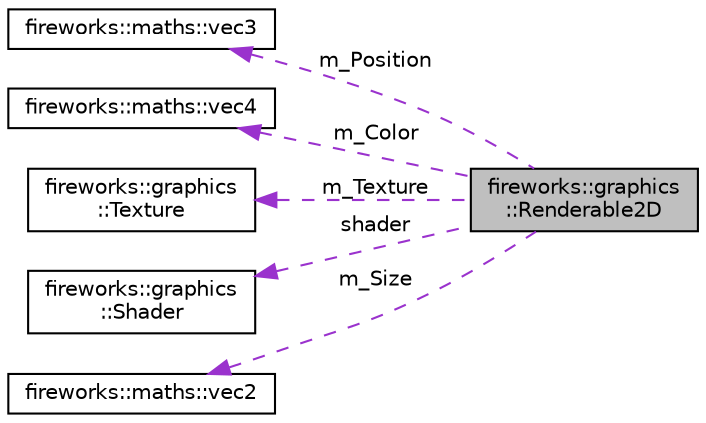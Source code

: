 digraph "fireworks::graphics::Renderable2D"
{
 // LATEX_PDF_SIZE
  edge [fontname="Helvetica",fontsize="10",labelfontname="Helvetica",labelfontsize="10"];
  node [fontname="Helvetica",fontsize="10",shape=record];
  rankdir="LR";
  Node1 [label="fireworks::graphics\l::Renderable2D",height=0.2,width=0.4,color="black", fillcolor="grey75", style="filled", fontcolor="black",tooltip="The Class responsible for drawing the basic Renderable objects onto the screen."];
  Node2 -> Node1 [dir="back",color="darkorchid3",fontsize="10",style="dashed",label=" m_Position" ,fontname="Helvetica"];
  Node2 [label="fireworks::maths::vec3",height=0.2,width=0.4,color="black", fillcolor="white", style="filled",URL="$structfireworks_1_1maths_1_1vec3.html",tooltip=" "];
  Node3 -> Node1 [dir="back",color="darkorchid3",fontsize="10",style="dashed",label=" m_Color" ,fontname="Helvetica"];
  Node3 [label="fireworks::maths::vec4",height=0.2,width=0.4,color="black", fillcolor="white", style="filled",URL="$structfireworks_1_1maths_1_1vec4.html",tooltip=" "];
  Node4 -> Node1 [dir="back",color="darkorchid3",fontsize="10",style="dashed",label=" m_Texture" ,fontname="Helvetica"];
  Node4 [label="fireworks::graphics\l::Texture",height=0.2,width=0.4,color="black", fillcolor="white", style="filled",URL="$classfireworks_1_1graphics_1_1_texture.html",tooltip="The class responsible for loading Textures."];
  Node5 -> Node1 [dir="back",color="darkorchid3",fontsize="10",style="dashed",label=" shader" ,fontname="Helvetica"];
  Node5 [label="fireworks::graphics\l::Shader",height=0.2,width=0.4,color="black", fillcolor="white", style="filled",URL="$classfireworks_1_1graphics_1_1_shader.html",tooltip="The class responsible for creating amazing shaders."];
  Node6 -> Node1 [dir="back",color="darkorchid3",fontsize="10",style="dashed",label=" m_Size" ,fontname="Helvetica"];
  Node6 [label="fireworks::maths::vec2",height=0.2,width=0.4,color="black", fillcolor="white", style="filled",URL="$structfireworks_1_1maths_1_1vec2.html",tooltip=" "];
}
